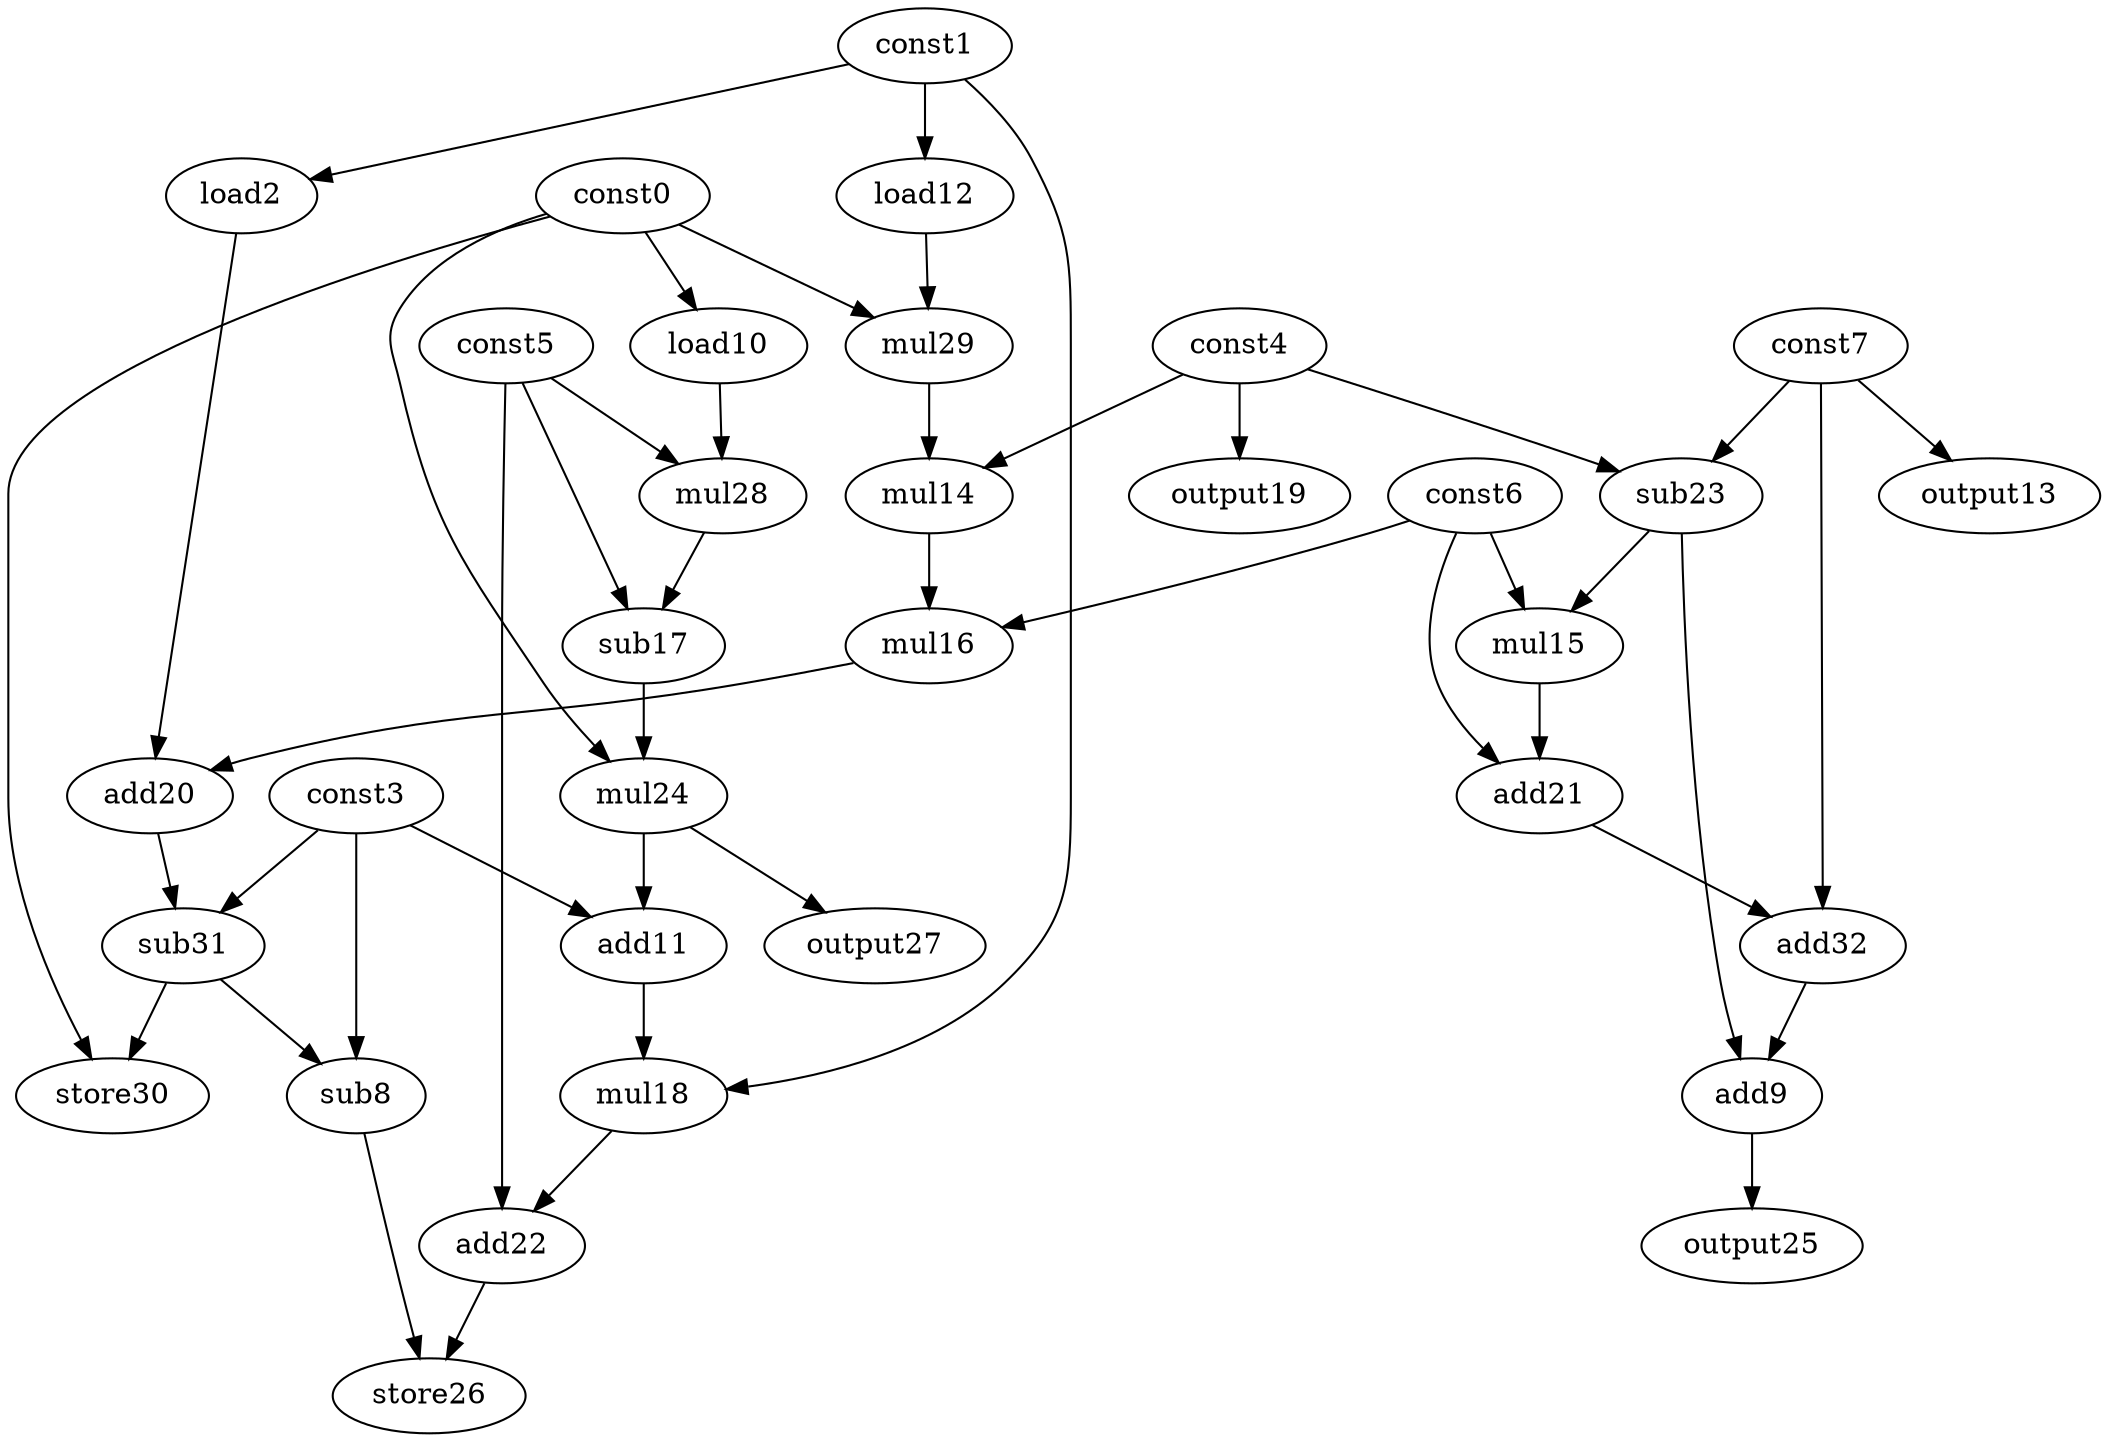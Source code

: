 digraph G { 
const0[opcode=const]; 
const1[opcode=const]; 
load2[opcode=load]; 
const3[opcode=const]; 
const4[opcode=const]; 
const5[opcode=const]; 
const6[opcode=const]; 
const7[opcode=const]; 
sub8[opcode=sub]; 
add9[opcode=add]; 
load10[opcode=load]; 
add11[opcode=add]; 
load12[opcode=load]; 
output13[opcode=output]; 
mul14[opcode=mul]; 
mul15[opcode=mul]; 
mul16[opcode=mul]; 
sub17[opcode=sub]; 
mul18[opcode=mul]; 
output19[opcode=output]; 
add20[opcode=add]; 
add21[opcode=add]; 
add22[opcode=add]; 
sub23[opcode=sub]; 
mul24[opcode=mul]; 
output25[opcode=output]; 
store26[opcode=store]; 
output27[opcode=output]; 
mul28[opcode=mul]; 
mul29[opcode=mul]; 
store30[opcode=store]; 
sub31[opcode=sub]; 
add32[opcode=add]; 
const1->load2[operand=0];
const0->load10[operand=0];
const1->load12[operand=0];
const7->output13[operand=0];
const4->output19[operand=0];
const4->sub23[operand=0];
const7->sub23[operand=1];
const6->mul15[operand=0];
sub23->mul15[operand=1];
load10->mul28[operand=0];
const5->mul28[operand=1];
const0->mul29[operand=0];
load12->mul29[operand=1];
const4->mul14[operand=0];
mul29->mul14[operand=1];
mul28->sub17[operand=0];
const5->sub17[operand=1];
const6->add21[operand=0];
mul15->add21[operand=1];
mul14->mul16[operand=0];
const6->mul16[operand=1];
const0->mul24[operand=0];
sub17->mul24[operand=1];
add21->add32[operand=0];
const7->add32[operand=1];
add32->add9[operand=0];
sub23->add9[operand=1];
mul24->add11[operand=0];
const3->add11[operand=1];
mul16->add20[operand=0];
load2->add20[operand=1];
mul24->output27[operand=0];
const1->mul18[operand=0];
add11->mul18[operand=1];
add9->output25[operand=0];
const3->sub31[operand=0];
add20->sub31[operand=1];
const3->sub8[operand=0];
sub31->sub8[operand=1];
mul18->add22[operand=0];
const5->add22[operand=1];
const0->store30[operand=0];
sub31->store30[operand=1];
sub8->store26[operand=0];
add22->store26[operand=1];
}
